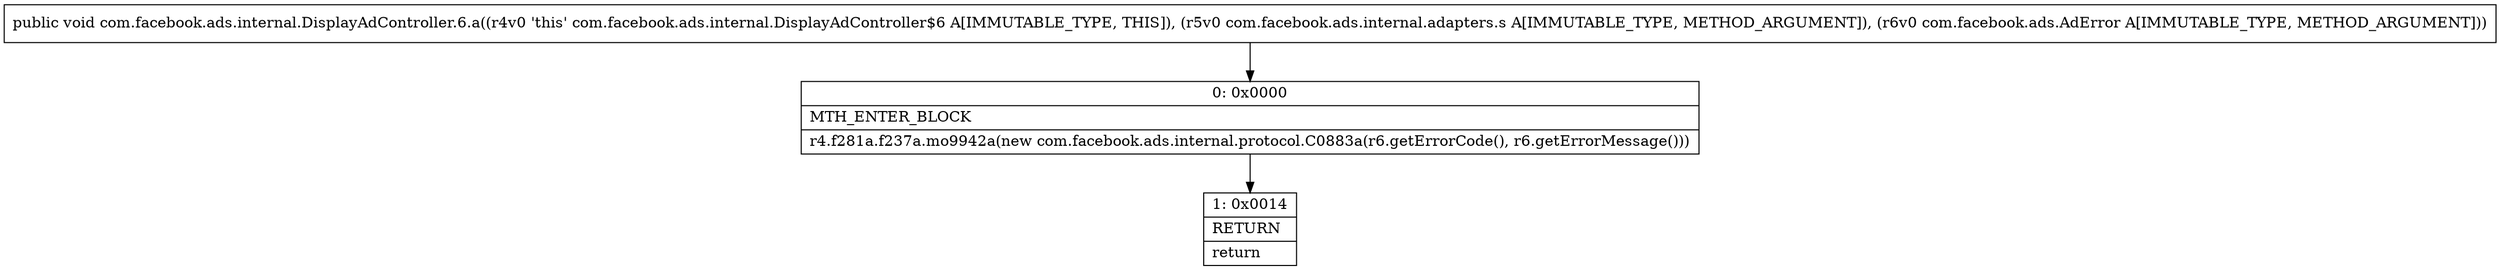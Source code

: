 digraph "CFG forcom.facebook.ads.internal.DisplayAdController.6.a(Lcom\/facebook\/ads\/internal\/adapters\/s;Lcom\/facebook\/ads\/AdError;)V" {
Node_0 [shape=record,label="{0\:\ 0x0000|MTH_ENTER_BLOCK\l|r4.f281a.f237a.mo9942a(new com.facebook.ads.internal.protocol.C0883a(r6.getErrorCode(), r6.getErrorMessage()))\l}"];
Node_1 [shape=record,label="{1\:\ 0x0014|RETURN\l|return\l}"];
MethodNode[shape=record,label="{public void com.facebook.ads.internal.DisplayAdController.6.a((r4v0 'this' com.facebook.ads.internal.DisplayAdController$6 A[IMMUTABLE_TYPE, THIS]), (r5v0 com.facebook.ads.internal.adapters.s A[IMMUTABLE_TYPE, METHOD_ARGUMENT]), (r6v0 com.facebook.ads.AdError A[IMMUTABLE_TYPE, METHOD_ARGUMENT])) }"];
MethodNode -> Node_0;
Node_0 -> Node_1;
}

